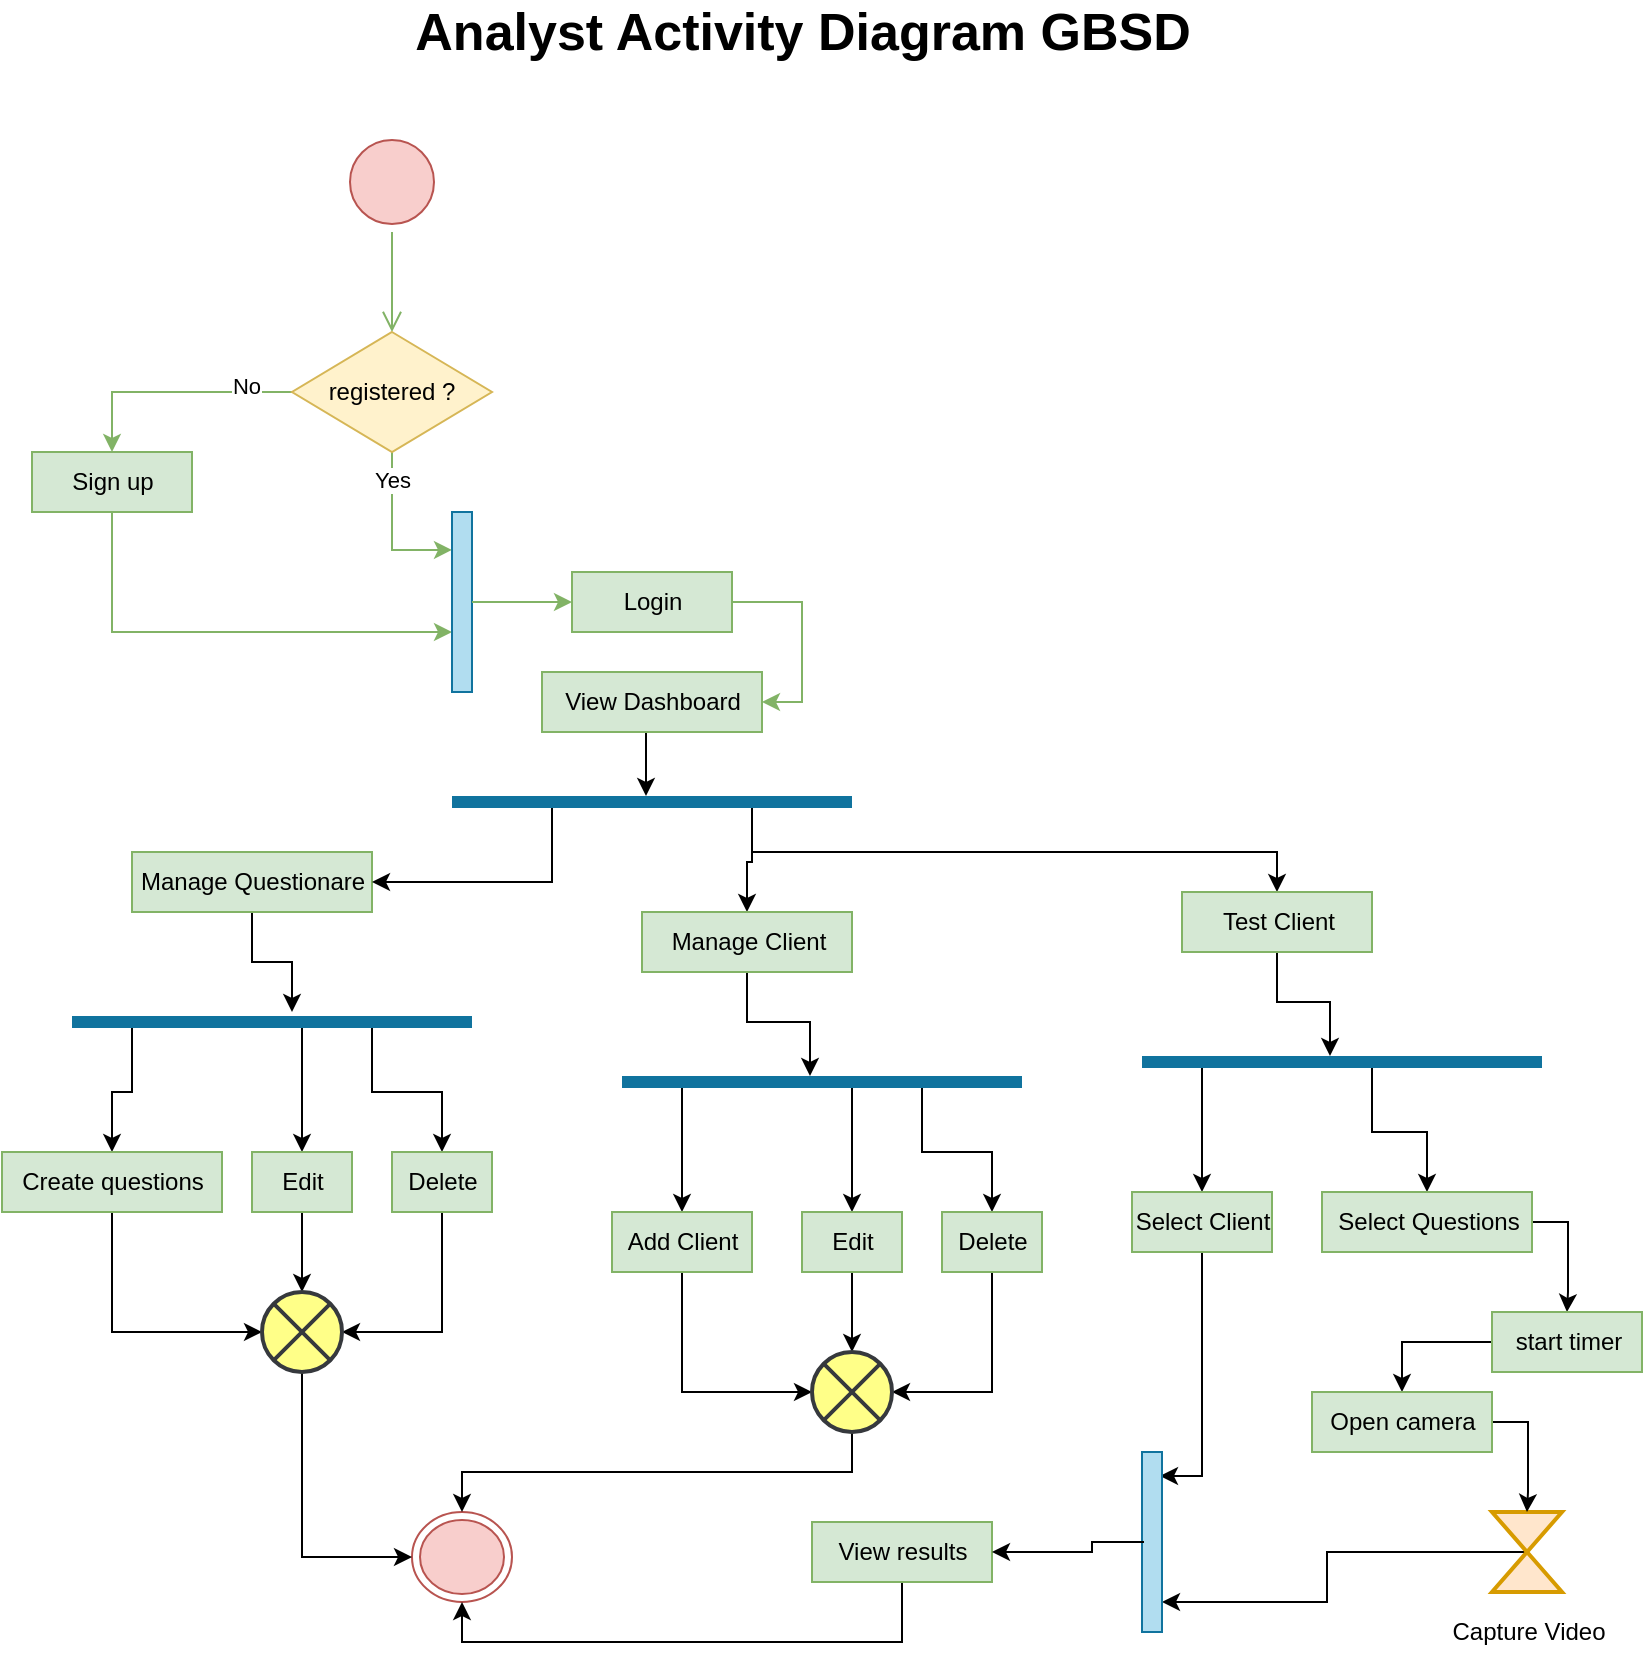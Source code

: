 <mxfile version="16.0.0" type="github">
  <diagram id="KFxLg2QQv44FPPkiTmiG" name="Page-1">
    <mxGraphModel dx="1102" dy="614" grid="1" gridSize="10" guides="1" tooltips="1" connect="1" arrows="1" fold="1" page="1" pageScale="1" pageWidth="850" pageHeight="1100" math="0" shadow="0">
      <root>
        <mxCell id="0" />
        <mxCell id="1" parent="0" />
        <mxCell id="ETj0uI6q2n11_R9Ab5VP-1" value="" style="ellipse;html=1;shape=startState;fillColor=#f8cecc;strokeColor=#b85450;" vertex="1" parent="1">
          <mxGeometry x="195" y="80" width="50" height="50" as="geometry" />
        </mxCell>
        <mxCell id="ETj0uI6q2n11_R9Ab5VP-2" value="" style="edgeStyle=orthogonalEdgeStyle;html=1;verticalAlign=bottom;endArrow=open;endSize=8;strokeColor=#82b366;rounded=0;fillColor=#d5e8d4;exitX=0.5;exitY=1;exitDx=0;exitDy=0;entryX=0.5;entryY=0;entryDx=0;entryDy=0;" edge="1" source="ETj0uI6q2n11_R9Ab5VP-1" parent="1" target="ETj0uI6q2n11_R9Ab5VP-3">
          <mxGeometry relative="1" as="geometry">
            <mxPoint x="220" y="160" as="targetPoint" />
            <Array as="points" />
          </mxGeometry>
        </mxCell>
        <mxCell id="ETj0uI6q2n11_R9Ab5VP-6" style="edgeStyle=orthogonalEdgeStyle;rounded=0;orthogonalLoop=1;jettySize=auto;html=1;exitX=0;exitY=0.5;exitDx=0;exitDy=0;entryX=0.5;entryY=0;entryDx=0;entryDy=0;fillColor=#d5e8d4;strokeColor=#82b366;" edge="1" parent="1" source="ETj0uI6q2n11_R9Ab5VP-3" target="ETj0uI6q2n11_R9Ab5VP-4">
          <mxGeometry relative="1" as="geometry" />
        </mxCell>
        <mxCell id="ETj0uI6q2n11_R9Ab5VP-9" value="No" style="edgeLabel;html=1;align=center;verticalAlign=middle;resizable=0;points=[];" vertex="1" connectable="0" parent="ETj0uI6q2n11_R9Ab5VP-6">
          <mxGeometry x="-0.617" y="-3" relative="1" as="geometry">
            <mxPoint as="offset" />
          </mxGeometry>
        </mxCell>
        <mxCell id="ETj0uI6q2n11_R9Ab5VP-7" style="edgeStyle=orthogonalEdgeStyle;rounded=0;orthogonalLoop=1;jettySize=auto;html=1;exitX=0.5;exitY=1;exitDx=0;exitDy=0;entryX=0;entryY=0.211;entryDx=0;entryDy=0;entryPerimeter=0;fillColor=#d5e8d4;strokeColor=#82b366;" edge="1" parent="1" source="ETj0uI6q2n11_R9Ab5VP-3" target="ETj0uI6q2n11_R9Ab5VP-8">
          <mxGeometry relative="1" as="geometry">
            <Array as="points">
              <mxPoint x="220" y="289" />
            </Array>
          </mxGeometry>
        </mxCell>
        <mxCell id="ETj0uI6q2n11_R9Ab5VP-10" value="Yes" style="edgeLabel;html=1;align=center;verticalAlign=middle;resizable=0;points=[];" vertex="1" connectable="0" parent="ETj0uI6q2n11_R9Ab5VP-7">
          <mxGeometry x="-0.64" relative="1" as="geometry">
            <mxPoint as="offset" />
          </mxGeometry>
        </mxCell>
        <mxCell id="ETj0uI6q2n11_R9Ab5VP-3" value="registered ?" style="rhombus;whiteSpace=wrap;html=1;fillColor=#fff2cc;strokeColor=#d6b656;" vertex="1" parent="1">
          <mxGeometry x="170" y="180" width="100" height="60" as="geometry" />
        </mxCell>
        <mxCell id="ETj0uI6q2n11_R9Ab5VP-11" style="edgeStyle=orthogonalEdgeStyle;rounded=0;orthogonalLoop=1;jettySize=auto;html=1;exitX=0.5;exitY=1;exitDx=0;exitDy=0;entryX=0;entryY=0.667;entryDx=0;entryDy=0;entryPerimeter=0;fillColor=#d5e8d4;strokeColor=#82b366;" edge="1" parent="1" source="ETj0uI6q2n11_R9Ab5VP-4" target="ETj0uI6q2n11_R9Ab5VP-8">
          <mxGeometry relative="1" as="geometry" />
        </mxCell>
        <mxCell id="ETj0uI6q2n11_R9Ab5VP-4" value="Sign up" style="html=1;dashed=0;whitespace=wrap;fillColor=#d5e8d4;strokeColor=#82b366;" vertex="1" parent="1">
          <mxGeometry x="40" y="240" width="80" height="30" as="geometry" />
        </mxCell>
        <mxCell id="ETj0uI6q2n11_R9Ab5VP-15" style="edgeStyle=orthogonalEdgeStyle;rounded=0;orthogonalLoop=1;jettySize=auto;html=1;exitX=1;exitY=0.5;exitDx=0;exitDy=0;entryX=1;entryY=0.5;entryDx=0;entryDy=0;fillColor=#d5e8d4;strokeColor=#82b366;" edge="1" parent="1" source="ETj0uI6q2n11_R9Ab5VP-5" target="ETj0uI6q2n11_R9Ab5VP-14">
          <mxGeometry relative="1" as="geometry" />
        </mxCell>
        <mxCell id="ETj0uI6q2n11_R9Ab5VP-5" value="Login" style="html=1;dashed=0;whitespace=wrap;fillColor=#d5e8d4;strokeColor=#82b366;" vertex="1" parent="1">
          <mxGeometry x="310" y="300" width="80" height="30" as="geometry" />
        </mxCell>
        <mxCell id="ETj0uI6q2n11_R9Ab5VP-8" value="" style="html=1;points=[];perimeter=orthogonalPerimeter;fillColor=#b1ddf0;strokeColor=#10739e;" vertex="1" parent="1">
          <mxGeometry x="250" y="270" width="10" height="90" as="geometry" />
        </mxCell>
        <mxCell id="ETj0uI6q2n11_R9Ab5VP-12" style="edgeStyle=orthogonalEdgeStyle;rounded=0;orthogonalLoop=1;jettySize=auto;html=1;exitX=1;exitY=0.5;exitDx=0;exitDy=0;entryX=0;entryY=0.5;entryDx=0;entryDy=0;exitPerimeter=0;fillColor=#d5e8d4;strokeColor=#82b366;" edge="1" parent="1" source="ETj0uI6q2n11_R9Ab5VP-8" target="ETj0uI6q2n11_R9Ab5VP-5">
          <mxGeometry relative="1" as="geometry">
            <mxPoint x="230" y="250" as="sourcePoint" />
            <mxPoint x="260" y="298.99" as="targetPoint" />
            <Array as="points">
              <mxPoint x="290" y="315" />
              <mxPoint x="290" y="315" />
            </Array>
          </mxGeometry>
        </mxCell>
        <mxCell id="ETj0uI6q2n11_R9Ab5VP-33" style="edgeStyle=orthogonalEdgeStyle;rounded=0;orthogonalLoop=1;jettySize=auto;html=1;exitX=0.5;exitY=1;exitDx=0;exitDy=0;entryX=0.485;entryY=0.2;entryDx=0;entryDy=0;entryPerimeter=0;" edge="1" parent="1" source="ETj0uI6q2n11_R9Ab5VP-14" target="ETj0uI6q2n11_R9Ab5VP-32">
          <mxGeometry relative="1" as="geometry" />
        </mxCell>
        <mxCell id="ETj0uI6q2n11_R9Ab5VP-14" value="View Dashboard" style="html=1;dashed=0;whitespace=wrap;fillColor=#d5e8d4;strokeColor=#82b366;" vertex="1" parent="1">
          <mxGeometry x="295" y="350" width="110" height="30" as="geometry" />
        </mxCell>
        <mxCell id="ETj0uI6q2n11_R9Ab5VP-21" style="edgeStyle=orthogonalEdgeStyle;rounded=0;orthogonalLoop=1;jettySize=auto;html=1;exitX=0.5;exitY=1;exitDx=0;exitDy=0;entryX=0.55;entryY=0;entryDx=0;entryDy=0;entryPerimeter=0;" edge="1" parent="1" source="ETj0uI6q2n11_R9Ab5VP-16" target="ETj0uI6q2n11_R9Ab5VP-19">
          <mxGeometry relative="1" as="geometry" />
        </mxCell>
        <mxCell id="ETj0uI6q2n11_R9Ab5VP-16" value="Manage Questionare" style="html=1;dashed=0;whitespace=wrap;fillColor=#d5e8d4;strokeColor=#82b366;" vertex="1" parent="1">
          <mxGeometry x="90" y="440" width="120" height="30" as="geometry" />
        </mxCell>
        <mxCell id="ETj0uI6q2n11_R9Ab5VP-17" value="" style="ellipse;html=1;shape=endState;fillColor=#f8cecc;strokeColor=#b85450;" vertex="1" parent="1">
          <mxGeometry x="230" y="770" width="50" height="45" as="geometry" />
        </mxCell>
        <mxCell id="ETj0uI6q2n11_R9Ab5VP-22" style="edgeStyle=orthogonalEdgeStyle;rounded=0;orthogonalLoop=1;jettySize=auto;html=1;exitX=0.25;exitY=0.5;exitDx=0;exitDy=0;exitPerimeter=0;" edge="1" parent="1" source="ETj0uI6q2n11_R9Ab5VP-19">
          <mxGeometry relative="1" as="geometry">
            <mxPoint x="80" y="590" as="targetPoint" />
            <Array as="points">
              <mxPoint x="90" y="525" />
              <mxPoint x="90" y="560" />
              <mxPoint x="80" y="560" />
            </Array>
          </mxGeometry>
        </mxCell>
        <mxCell id="ETj0uI6q2n11_R9Ab5VP-26" style="edgeStyle=orthogonalEdgeStyle;rounded=0;orthogonalLoop=1;jettySize=auto;html=1;exitX=0.75;exitY=0.5;exitDx=0;exitDy=0;exitPerimeter=0;entryX=0.5;entryY=0;entryDx=0;entryDy=0;" edge="1" parent="1" source="ETj0uI6q2n11_R9Ab5VP-19" target="ETj0uI6q2n11_R9Ab5VP-25">
          <mxGeometry relative="1" as="geometry" />
        </mxCell>
        <mxCell id="ETj0uI6q2n11_R9Ab5VP-27" style="edgeStyle=orthogonalEdgeStyle;rounded=0;orthogonalLoop=1;jettySize=auto;html=1;exitX=0.25;exitY=0.5;exitDx=0;exitDy=0;exitPerimeter=0;entryX=0.5;entryY=0;entryDx=0;entryDy=0;" edge="1" parent="1" source="ETj0uI6q2n11_R9Ab5VP-19" target="ETj0uI6q2n11_R9Ab5VP-24">
          <mxGeometry relative="1" as="geometry">
            <Array as="points">
              <mxPoint x="175" y="525" />
            </Array>
          </mxGeometry>
        </mxCell>
        <mxCell id="ETj0uI6q2n11_R9Ab5VP-19" value="" style="shape=line;html=1;strokeWidth=6;strokeColor=#10739e;fillColor=#b1ddf0;" vertex="1" parent="1">
          <mxGeometry x="60" y="520" width="200" height="10" as="geometry" />
        </mxCell>
        <mxCell id="ETj0uI6q2n11_R9Ab5VP-29" style="edgeStyle=orthogonalEdgeStyle;rounded=0;orthogonalLoop=1;jettySize=auto;html=1;exitX=0.5;exitY=1;exitDx=0;exitDy=0;entryX=0;entryY=0.5;entryDx=0;entryDy=0;entryPerimeter=0;" edge="1" parent="1" source="ETj0uI6q2n11_R9Ab5VP-23" target="ETj0uI6q2n11_R9Ab5VP-28">
          <mxGeometry relative="1" as="geometry" />
        </mxCell>
        <mxCell id="ETj0uI6q2n11_R9Ab5VP-23" value="Create questions" style="html=1;dashed=0;whitespace=wrap;fillColor=#d5e8d4;strokeColor=#82b366;" vertex="1" parent="1">
          <mxGeometry x="25" y="590" width="110" height="30" as="geometry" />
        </mxCell>
        <mxCell id="ETj0uI6q2n11_R9Ab5VP-31" style="edgeStyle=orthogonalEdgeStyle;rounded=0;orthogonalLoop=1;jettySize=auto;html=1;exitX=0.5;exitY=1;exitDx=0;exitDy=0;entryX=0.5;entryY=0;entryDx=0;entryDy=0;entryPerimeter=0;" edge="1" parent="1" source="ETj0uI6q2n11_R9Ab5VP-24" target="ETj0uI6q2n11_R9Ab5VP-28">
          <mxGeometry relative="1" as="geometry" />
        </mxCell>
        <mxCell id="ETj0uI6q2n11_R9Ab5VP-24" value="Edit" style="html=1;dashed=0;whitespace=wrap;fillColor=#d5e8d4;strokeColor=#82b366;" vertex="1" parent="1">
          <mxGeometry x="150" y="590" width="50" height="30" as="geometry" />
        </mxCell>
        <mxCell id="ETj0uI6q2n11_R9Ab5VP-30" style="edgeStyle=orthogonalEdgeStyle;rounded=0;orthogonalLoop=1;jettySize=auto;html=1;exitX=0.5;exitY=1;exitDx=0;exitDy=0;entryX=1;entryY=0.5;entryDx=0;entryDy=0;entryPerimeter=0;" edge="1" parent="1" source="ETj0uI6q2n11_R9Ab5VP-25" target="ETj0uI6q2n11_R9Ab5VP-28">
          <mxGeometry relative="1" as="geometry" />
        </mxCell>
        <mxCell id="ETj0uI6q2n11_R9Ab5VP-25" value="Delete" style="html=1;dashed=0;whitespace=wrap;fillColor=#d5e8d4;strokeColor=#82b366;" vertex="1" parent="1">
          <mxGeometry x="220" y="590" width="50" height="30" as="geometry" />
        </mxCell>
        <mxCell id="ETj0uI6q2n11_R9Ab5VP-75" style="edgeStyle=orthogonalEdgeStyle;rounded=0;orthogonalLoop=1;jettySize=auto;html=1;exitX=0.5;exitY=1;exitDx=0;exitDy=0;exitPerimeter=0;entryX=0;entryY=0.5;entryDx=0;entryDy=0;" edge="1" parent="1" source="ETj0uI6q2n11_R9Ab5VP-28" target="ETj0uI6q2n11_R9Ab5VP-17">
          <mxGeometry relative="1" as="geometry" />
        </mxCell>
        <mxCell id="ETj0uI6q2n11_R9Ab5VP-28" value="" style="html=1;shape=mxgraph.sysml.flowFinal;strokeWidth=2;verticalLabelPosition=bottom;verticalAlignment=top;fillColor=#ffff88;strokeColor=#36393d;" vertex="1" parent="1">
          <mxGeometry x="155" y="660" width="40" height="40" as="geometry" />
        </mxCell>
        <mxCell id="ETj0uI6q2n11_R9Ab5VP-34" style="edgeStyle=orthogonalEdgeStyle;rounded=0;orthogonalLoop=1;jettySize=auto;html=1;exitX=0.25;exitY=0.5;exitDx=0;exitDy=0;exitPerimeter=0;entryX=1;entryY=0.5;entryDx=0;entryDy=0;" edge="1" parent="1" source="ETj0uI6q2n11_R9Ab5VP-32" target="ETj0uI6q2n11_R9Ab5VP-16">
          <mxGeometry relative="1" as="geometry">
            <Array as="points">
              <mxPoint x="300" y="455" />
            </Array>
          </mxGeometry>
        </mxCell>
        <mxCell id="ETj0uI6q2n11_R9Ab5VP-35" style="edgeStyle=orthogonalEdgeStyle;rounded=0;orthogonalLoop=1;jettySize=auto;html=1;exitX=0.75;exitY=0.5;exitDx=0;exitDy=0;exitPerimeter=0;entryX=0.5;entryY=0;entryDx=0;entryDy=0;" edge="1" parent="1" source="ETj0uI6q2n11_R9Ab5VP-32" target="ETj0uI6q2n11_R9Ab5VP-36">
          <mxGeometry relative="1" as="geometry">
            <mxPoint x="420" y="470" as="targetPoint" />
          </mxGeometry>
        </mxCell>
        <mxCell id="ETj0uI6q2n11_R9Ab5VP-62" style="edgeStyle=orthogonalEdgeStyle;rounded=0;orthogonalLoop=1;jettySize=auto;html=1;exitX=0.75;exitY=0.5;exitDx=0;exitDy=0;exitPerimeter=0;entryX=0.5;entryY=0;entryDx=0;entryDy=0;" edge="1" parent="1" source="ETj0uI6q2n11_R9Ab5VP-32" target="ETj0uI6q2n11_R9Ab5VP-50">
          <mxGeometry relative="1" as="geometry">
            <Array as="points">
              <mxPoint x="400" y="440" />
              <mxPoint x="663" y="440" />
            </Array>
          </mxGeometry>
        </mxCell>
        <mxCell id="ETj0uI6q2n11_R9Ab5VP-32" value="" style="shape=line;html=1;strokeWidth=6;strokeColor=#10739e;fillColor=#b1ddf0;" vertex="1" parent="1">
          <mxGeometry x="250" y="410" width="200" height="10" as="geometry" />
        </mxCell>
        <mxCell id="ETj0uI6q2n11_R9Ab5VP-48" style="edgeStyle=orthogonalEdgeStyle;rounded=0;orthogonalLoop=1;jettySize=auto;html=1;exitX=0.5;exitY=1;exitDx=0;exitDy=0;entryX=0.47;entryY=0.2;entryDx=0;entryDy=0;entryPerimeter=0;" edge="1" parent="1" source="ETj0uI6q2n11_R9Ab5VP-36" target="ETj0uI6q2n11_R9Ab5VP-40">
          <mxGeometry relative="1" as="geometry" />
        </mxCell>
        <mxCell id="ETj0uI6q2n11_R9Ab5VP-36" value="Manage Client" style="html=1;dashed=0;whitespace=wrap;fillColor=#d5e8d4;strokeColor=#82b366;" vertex="1" parent="1">
          <mxGeometry x="345" y="470" width="105" height="30" as="geometry" />
        </mxCell>
        <mxCell id="ETj0uI6q2n11_R9Ab5VP-37" style="edgeStyle=orthogonalEdgeStyle;rounded=0;orthogonalLoop=1;jettySize=auto;html=1;exitX=0.25;exitY=0.5;exitDx=0;exitDy=0;exitPerimeter=0;entryX=0.5;entryY=0;entryDx=0;entryDy=0;" edge="1" source="ETj0uI6q2n11_R9Ab5VP-40" parent="1" target="ETj0uI6q2n11_R9Ab5VP-42">
          <mxGeometry relative="1" as="geometry">
            <mxPoint x="355" y="620" as="targetPoint" />
            <Array as="points">
              <mxPoint x="365" y="555" />
            </Array>
          </mxGeometry>
        </mxCell>
        <mxCell id="ETj0uI6q2n11_R9Ab5VP-38" style="edgeStyle=orthogonalEdgeStyle;rounded=0;orthogonalLoop=1;jettySize=auto;html=1;exitX=0.75;exitY=0.5;exitDx=0;exitDy=0;exitPerimeter=0;entryX=0.5;entryY=0;entryDx=0;entryDy=0;" edge="1" source="ETj0uI6q2n11_R9Ab5VP-40" target="ETj0uI6q2n11_R9Ab5VP-46" parent="1">
          <mxGeometry relative="1" as="geometry" />
        </mxCell>
        <mxCell id="ETj0uI6q2n11_R9Ab5VP-39" style="edgeStyle=orthogonalEdgeStyle;rounded=0;orthogonalLoop=1;jettySize=auto;html=1;exitX=0.25;exitY=0.5;exitDx=0;exitDy=0;exitPerimeter=0;entryX=0.5;entryY=0;entryDx=0;entryDy=0;" edge="1" source="ETj0uI6q2n11_R9Ab5VP-40" target="ETj0uI6q2n11_R9Ab5VP-44" parent="1">
          <mxGeometry relative="1" as="geometry">
            <Array as="points">
              <mxPoint x="450" y="555" />
            </Array>
          </mxGeometry>
        </mxCell>
        <mxCell id="ETj0uI6q2n11_R9Ab5VP-40" value="" style="shape=line;html=1;strokeWidth=6;strokeColor=#10739e;fillColor=#b1ddf0;" vertex="1" parent="1">
          <mxGeometry x="335" y="550" width="200" height="10" as="geometry" />
        </mxCell>
        <mxCell id="ETj0uI6q2n11_R9Ab5VP-41" style="edgeStyle=orthogonalEdgeStyle;rounded=0;orthogonalLoop=1;jettySize=auto;html=1;exitX=0.5;exitY=1;exitDx=0;exitDy=0;entryX=0;entryY=0.5;entryDx=0;entryDy=0;entryPerimeter=0;" edge="1" source="ETj0uI6q2n11_R9Ab5VP-42" target="ETj0uI6q2n11_R9Ab5VP-47" parent="1">
          <mxGeometry relative="1" as="geometry" />
        </mxCell>
        <mxCell id="ETj0uI6q2n11_R9Ab5VP-42" value="Add Client" style="html=1;dashed=0;whitespace=wrap;fillColor=#d5e8d4;strokeColor=#82b366;" vertex="1" parent="1">
          <mxGeometry x="330" y="620" width="70" height="30" as="geometry" />
        </mxCell>
        <mxCell id="ETj0uI6q2n11_R9Ab5VP-43" style="edgeStyle=orthogonalEdgeStyle;rounded=0;orthogonalLoop=1;jettySize=auto;html=1;exitX=0.5;exitY=1;exitDx=0;exitDy=0;entryX=0.5;entryY=0;entryDx=0;entryDy=0;entryPerimeter=0;" edge="1" source="ETj0uI6q2n11_R9Ab5VP-44" target="ETj0uI6q2n11_R9Ab5VP-47" parent="1">
          <mxGeometry relative="1" as="geometry" />
        </mxCell>
        <mxCell id="ETj0uI6q2n11_R9Ab5VP-44" value="Edit" style="html=1;dashed=0;whitespace=wrap;fillColor=#d5e8d4;strokeColor=#82b366;" vertex="1" parent="1">
          <mxGeometry x="425" y="620" width="50" height="30" as="geometry" />
        </mxCell>
        <mxCell id="ETj0uI6q2n11_R9Ab5VP-45" style="edgeStyle=orthogonalEdgeStyle;rounded=0;orthogonalLoop=1;jettySize=auto;html=1;exitX=0.5;exitY=1;exitDx=0;exitDy=0;entryX=1;entryY=0.5;entryDx=0;entryDy=0;entryPerimeter=0;" edge="1" source="ETj0uI6q2n11_R9Ab5VP-46" target="ETj0uI6q2n11_R9Ab5VP-47" parent="1">
          <mxGeometry relative="1" as="geometry" />
        </mxCell>
        <mxCell id="ETj0uI6q2n11_R9Ab5VP-46" value="Delete" style="html=1;dashed=0;whitespace=wrap;fillColor=#d5e8d4;strokeColor=#82b366;" vertex="1" parent="1">
          <mxGeometry x="495" y="620" width="50" height="30" as="geometry" />
        </mxCell>
        <mxCell id="ETj0uI6q2n11_R9Ab5VP-76" style="edgeStyle=orthogonalEdgeStyle;rounded=0;orthogonalLoop=1;jettySize=auto;html=1;exitX=0.5;exitY=1;exitDx=0;exitDy=0;exitPerimeter=0;entryX=0.5;entryY=0;entryDx=0;entryDy=0;" edge="1" parent="1" source="ETj0uI6q2n11_R9Ab5VP-47" target="ETj0uI6q2n11_R9Ab5VP-17">
          <mxGeometry relative="1" as="geometry" />
        </mxCell>
        <mxCell id="ETj0uI6q2n11_R9Ab5VP-47" value="" style="html=1;shape=mxgraph.sysml.flowFinal;strokeWidth=2;verticalLabelPosition=bottom;verticalAlignment=top;fillColor=#ffff88;strokeColor=#36393d;" vertex="1" parent="1">
          <mxGeometry x="430" y="690" width="40" height="40" as="geometry" />
        </mxCell>
        <mxCell id="ETj0uI6q2n11_R9Ab5VP-49" style="edgeStyle=orthogonalEdgeStyle;rounded=0;orthogonalLoop=1;jettySize=auto;html=1;exitX=0.5;exitY=1;exitDx=0;exitDy=0;entryX=0.47;entryY=0.2;entryDx=0;entryDy=0;entryPerimeter=0;" edge="1" source="ETj0uI6q2n11_R9Ab5VP-50" target="ETj0uI6q2n11_R9Ab5VP-54" parent="1">
          <mxGeometry relative="1" as="geometry" />
        </mxCell>
        <mxCell id="ETj0uI6q2n11_R9Ab5VP-50" value="Test Client" style="html=1;dashed=0;whitespace=wrap;fillColor=#d5e8d4;strokeColor=#82b366;" vertex="1" parent="1">
          <mxGeometry x="615" y="460" width="95" height="30" as="geometry" />
        </mxCell>
        <mxCell id="ETj0uI6q2n11_R9Ab5VP-51" style="edgeStyle=orthogonalEdgeStyle;rounded=0;orthogonalLoop=1;jettySize=auto;html=1;exitX=0.25;exitY=0.5;exitDx=0;exitDy=0;exitPerimeter=0;entryX=0.5;entryY=0;entryDx=0;entryDy=0;" edge="1" source="ETj0uI6q2n11_R9Ab5VP-54" target="ETj0uI6q2n11_R9Ab5VP-56" parent="1">
          <mxGeometry relative="1" as="geometry">
            <mxPoint x="615" y="610" as="targetPoint" />
            <Array as="points">
              <mxPoint x="625" y="545" />
            </Array>
          </mxGeometry>
        </mxCell>
        <mxCell id="ETj0uI6q2n11_R9Ab5VP-53" style="edgeStyle=orthogonalEdgeStyle;rounded=0;orthogonalLoop=1;jettySize=auto;html=1;exitX=0.25;exitY=0.5;exitDx=0;exitDy=0;exitPerimeter=0;entryX=0.5;entryY=0;entryDx=0;entryDy=0;" edge="1" source="ETj0uI6q2n11_R9Ab5VP-54" target="ETj0uI6q2n11_R9Ab5VP-58" parent="1">
          <mxGeometry relative="1" as="geometry">
            <Array as="points">
              <mxPoint x="710" y="545" />
              <mxPoint x="710" y="580" />
              <mxPoint x="738" y="580" />
            </Array>
          </mxGeometry>
        </mxCell>
        <mxCell id="ETj0uI6q2n11_R9Ab5VP-54" value="" style="shape=line;html=1;strokeWidth=6;strokeColor=#10739e;fillColor=#b1ddf0;" vertex="1" parent="1">
          <mxGeometry x="595" y="540" width="200" height="10" as="geometry" />
        </mxCell>
        <mxCell id="ETj0uI6q2n11_R9Ab5VP-55" style="edgeStyle=orthogonalEdgeStyle;rounded=0;orthogonalLoop=1;jettySize=auto;html=1;exitX=0.5;exitY=1;exitDx=0;exitDy=0;entryX=0.9;entryY=0.133;entryDx=0;entryDy=0;entryPerimeter=0;" edge="1" source="ETj0uI6q2n11_R9Ab5VP-56" target="ETj0uI6q2n11_R9Ab5VP-71" parent="1">
          <mxGeometry relative="1" as="geometry">
            <mxPoint x="625" y="720" as="targetPoint" />
            <Array as="points">
              <mxPoint x="625" y="752" />
            </Array>
          </mxGeometry>
        </mxCell>
        <mxCell id="ETj0uI6q2n11_R9Ab5VP-56" value="Select Client" style="html=1;dashed=0;whitespace=wrap;fillColor=#d5e8d4;strokeColor=#82b366;" vertex="1" parent="1">
          <mxGeometry x="590" y="610" width="70" height="30" as="geometry" />
        </mxCell>
        <mxCell id="ETj0uI6q2n11_R9Ab5VP-67" style="edgeStyle=orthogonalEdgeStyle;rounded=0;orthogonalLoop=1;jettySize=auto;html=1;exitX=1;exitY=0.5;exitDx=0;exitDy=0;entryX=0.5;entryY=0;entryDx=0;entryDy=0;" edge="1" parent="1" source="ETj0uI6q2n11_R9Ab5VP-58" target="ETj0uI6q2n11_R9Ab5VP-65">
          <mxGeometry relative="1" as="geometry">
            <Array as="points">
              <mxPoint x="808" y="625" />
              <mxPoint x="808" y="660" />
            </Array>
          </mxGeometry>
        </mxCell>
        <mxCell id="ETj0uI6q2n11_R9Ab5VP-58" value="Select Questions" style="html=1;dashed=0;whitespace=wrap;fillColor=#d5e8d4;strokeColor=#82b366;" vertex="1" parent="1">
          <mxGeometry x="685" y="610" width="105" height="30" as="geometry" />
        </mxCell>
        <mxCell id="ETj0uI6q2n11_R9Ab5VP-69" style="edgeStyle=orthogonalEdgeStyle;rounded=0;orthogonalLoop=1;jettySize=auto;html=1;exitX=0;exitY=0.5;exitDx=0;exitDy=0;entryX=0.5;entryY=0;entryDx=0;entryDy=0;" edge="1" parent="1" source="ETj0uI6q2n11_R9Ab5VP-65" target="ETj0uI6q2n11_R9Ab5VP-68">
          <mxGeometry relative="1" as="geometry" />
        </mxCell>
        <mxCell id="ETj0uI6q2n11_R9Ab5VP-65" value="start timer" style="html=1;dashed=0;whitespace=wrap;fillColor=#d5e8d4;strokeColor=#82b366;" vertex="1" parent="1">
          <mxGeometry x="770" y="670" width="75" height="30" as="geometry" />
        </mxCell>
        <mxCell id="ETj0uI6q2n11_R9Ab5VP-72" style="edgeStyle=orthogonalEdgeStyle;rounded=0;orthogonalLoop=1;jettySize=auto;html=1;exitX=0.5;exitY=0.5;exitDx=0;exitDy=0;exitPerimeter=0;entryX=1;entryY=0.833;entryDx=0;entryDy=0;entryPerimeter=0;" edge="1" parent="1" source="ETj0uI6q2n11_R9Ab5VP-66" target="ETj0uI6q2n11_R9Ab5VP-71">
          <mxGeometry relative="1" as="geometry" />
        </mxCell>
        <mxCell id="ETj0uI6q2n11_R9Ab5VP-66" value="Capture Video" style="html=1;shape=mxgraph.sysml.timeEvent;strokeWidth=2;verticalLabelPosition=bottom;verticalAlignment=top;fillColor=#ffe6cc;strokeColor=#d79b00;" vertex="1" parent="1">
          <mxGeometry x="770" y="770" width="35" height="40" as="geometry" />
        </mxCell>
        <mxCell id="ETj0uI6q2n11_R9Ab5VP-70" style="edgeStyle=orthogonalEdgeStyle;rounded=0;orthogonalLoop=1;jettySize=auto;html=1;exitX=1;exitY=0.5;exitDx=0;exitDy=0;entryX=0.5;entryY=0;entryDx=0;entryDy=0;entryPerimeter=0;" edge="1" parent="1" source="ETj0uI6q2n11_R9Ab5VP-68" target="ETj0uI6q2n11_R9Ab5VP-66">
          <mxGeometry relative="1" as="geometry">
            <Array as="points">
              <mxPoint x="788" y="725" />
              <mxPoint x="788" y="760" />
            </Array>
          </mxGeometry>
        </mxCell>
        <mxCell id="ETj0uI6q2n11_R9Ab5VP-68" value="Open camera" style="html=1;dashed=0;whitespace=wrap;fillColor=#d5e8d4;strokeColor=#82b366;" vertex="1" parent="1">
          <mxGeometry x="680" y="710" width="90" height="30" as="geometry" />
        </mxCell>
        <mxCell id="ETj0uI6q2n11_R9Ab5VP-71" value="" style="html=1;points=[];perimeter=orthogonalPerimeter;fillColor=#b1ddf0;strokeColor=#10739e;" vertex="1" parent="1">
          <mxGeometry x="595" y="740" width="10" height="90" as="geometry" />
        </mxCell>
        <mxCell id="ETj0uI6q2n11_R9Ab5VP-77" style="edgeStyle=orthogonalEdgeStyle;rounded=0;orthogonalLoop=1;jettySize=auto;html=1;exitX=0.5;exitY=1;exitDx=0;exitDy=0;entryX=0.5;entryY=1;entryDx=0;entryDy=0;" edge="1" parent="1" source="ETj0uI6q2n11_R9Ab5VP-73" target="ETj0uI6q2n11_R9Ab5VP-17">
          <mxGeometry relative="1" as="geometry" />
        </mxCell>
        <mxCell id="ETj0uI6q2n11_R9Ab5VP-73" value="View results" style="html=1;dashed=0;whitespace=wrap;fillColor=#d5e8d4;strokeColor=#82b366;" vertex="1" parent="1">
          <mxGeometry x="430" y="775" width="90" height="30" as="geometry" />
        </mxCell>
        <mxCell id="ETj0uI6q2n11_R9Ab5VP-74" style="edgeStyle=orthogonalEdgeStyle;rounded=0;orthogonalLoop=1;jettySize=auto;html=1;exitX=0.1;exitY=0.5;exitDx=0;exitDy=0;entryX=1;entryY=0.5;entryDx=0;entryDy=0;exitPerimeter=0;" edge="1" parent="1" source="ETj0uI6q2n11_R9Ab5VP-71" target="ETj0uI6q2n11_R9Ab5VP-73">
          <mxGeometry relative="1" as="geometry">
            <mxPoint x="635" y="650" as="sourcePoint" />
            <mxPoint x="614" y="761.97" as="targetPoint" />
            <Array as="points">
              <mxPoint x="570" y="785" />
              <mxPoint x="570" y="790" />
            </Array>
          </mxGeometry>
        </mxCell>
        <mxCell id="ETj0uI6q2n11_R9Ab5VP-78" value="&lt;font style=&quot;font-size: 26px&quot;&gt;&lt;b&gt;Analyst Activity Diagram GBSD&lt;/b&gt;&lt;/font&gt;" style="text;html=1;align=center;verticalAlign=middle;resizable=0;points=[];autosize=1;strokeColor=none;fillColor=none;" vertex="1" parent="1">
          <mxGeometry x="225" y="20" width="400" height="20" as="geometry" />
        </mxCell>
      </root>
    </mxGraphModel>
  </diagram>
</mxfile>
